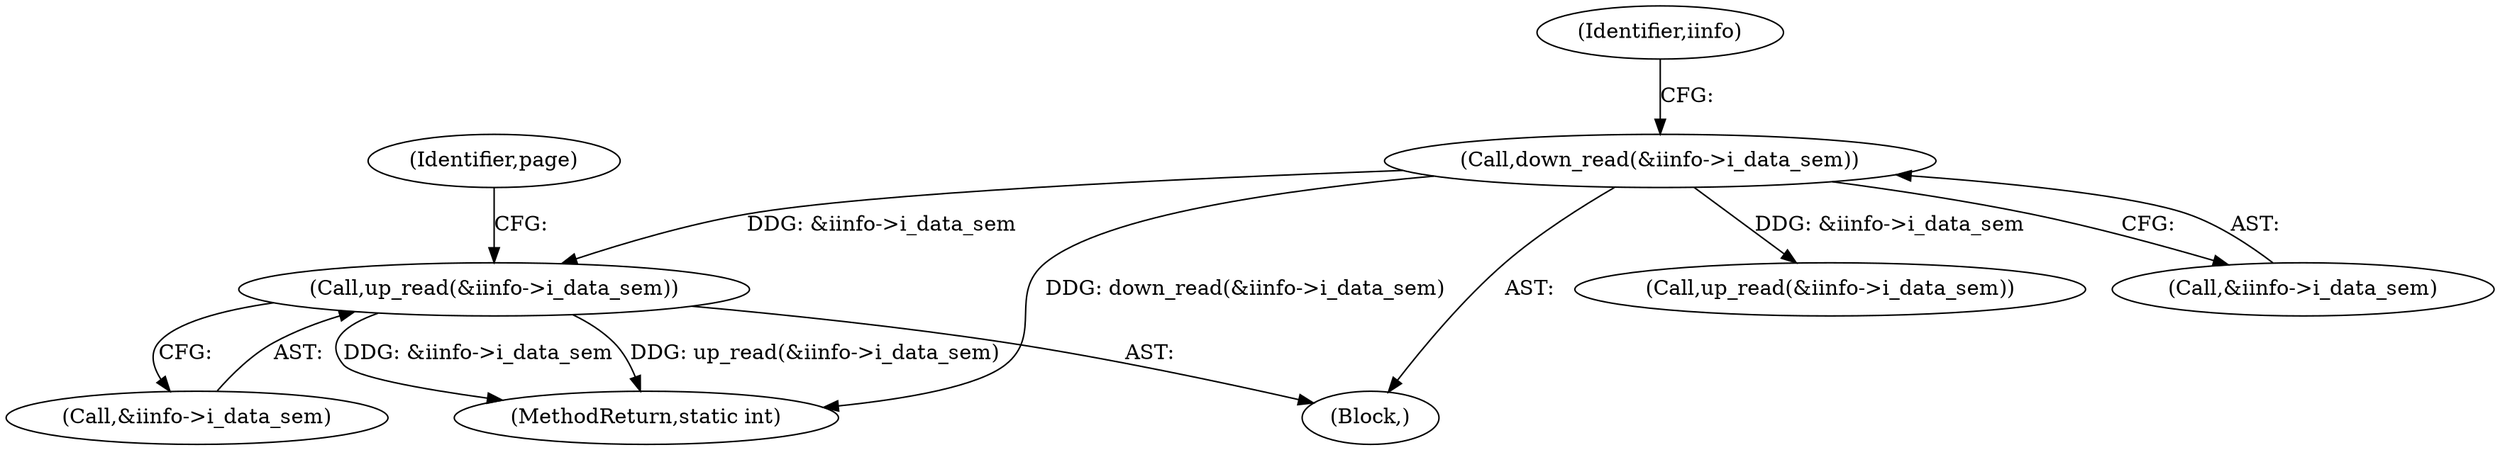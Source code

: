 digraph "0_linux_a1d47b262952a45aae62bd49cfaf33dd76c11a2c@API" {
"1000222" [label="(Call,up_read(&iinfo->i_data_sem))"];
"1000151" [label="(Call,down_read(&iinfo->i_data_sem))"];
"1000223" [label="(Call,&iinfo->i_data_sem)"];
"1000151" [label="(Call,down_read(&iinfo->i_data_sem))"];
"1000236" [label="(MethodReturn,static int)"];
"1000159" [label="(Identifier,iinfo)"];
"1000104" [label="(Block,)"];
"1000228" [label="(Identifier,page)"];
"1000208" [label="(Call,up_read(&iinfo->i_data_sem))"];
"1000152" [label="(Call,&iinfo->i_data_sem)"];
"1000222" [label="(Call,up_read(&iinfo->i_data_sem))"];
"1000222" -> "1000104"  [label="AST: "];
"1000222" -> "1000223"  [label="CFG: "];
"1000223" -> "1000222"  [label="AST: "];
"1000228" -> "1000222"  [label="CFG: "];
"1000222" -> "1000236"  [label="DDG: &iinfo->i_data_sem"];
"1000222" -> "1000236"  [label="DDG: up_read(&iinfo->i_data_sem)"];
"1000151" -> "1000222"  [label="DDG: &iinfo->i_data_sem"];
"1000151" -> "1000104"  [label="AST: "];
"1000151" -> "1000152"  [label="CFG: "];
"1000152" -> "1000151"  [label="AST: "];
"1000159" -> "1000151"  [label="CFG: "];
"1000151" -> "1000236"  [label="DDG: down_read(&iinfo->i_data_sem)"];
"1000151" -> "1000208"  [label="DDG: &iinfo->i_data_sem"];
}
